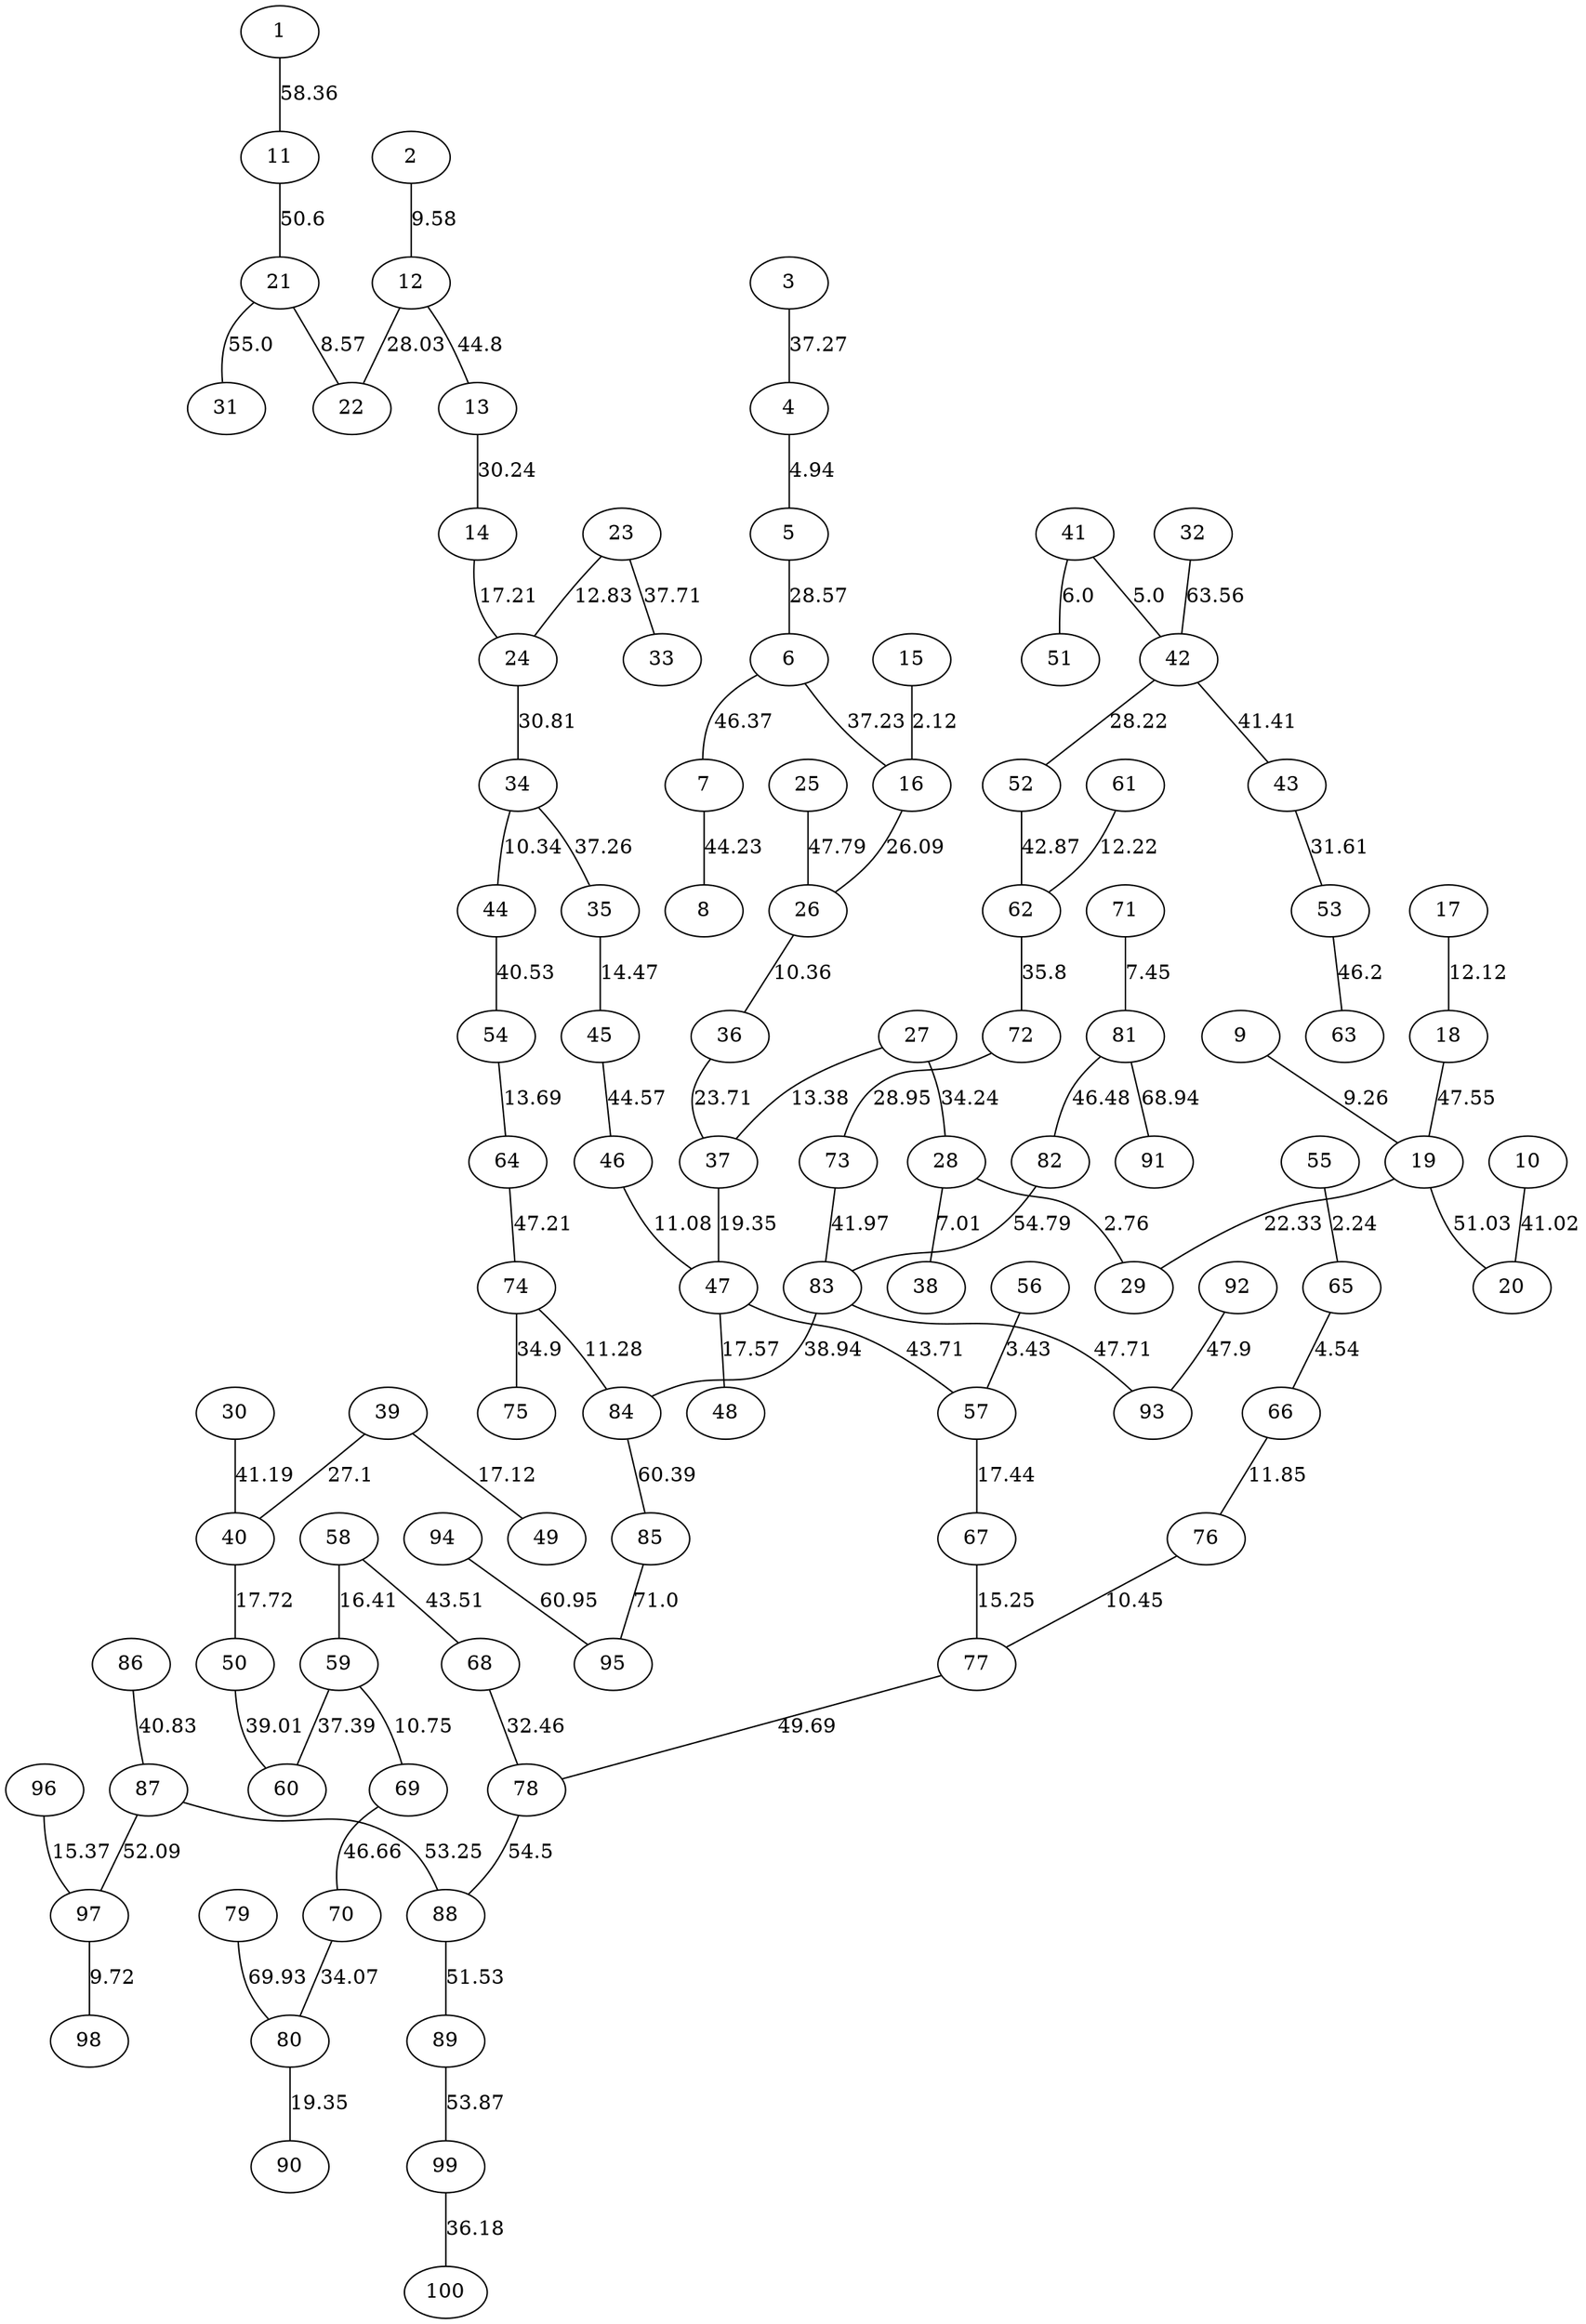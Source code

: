 graph x {
92 -- 93[label=47.9];
83 -- 93[label=47.71];
83 -- 84[label=38.94];
74 -- 84[label=11.28];
74 -- 75[label=34.9];
73 -- 83[label=41.97];
72 -- 73[label=28.95];
62 -- 72[label=35.8];
61 -- 62[label=12.22];
52 -- 62[label=42.87];
42 -- 52[label=28.22];
41 -- 42[label=5.0];
41 -- 51[label=6.0];
42 -- 43[label=41.41];
43 -- 53[label=31.61];
53 -- 63[label=46.2];
64 -- 74[label=47.21];
54 -- 64[label=13.69];
44 -- 54[label=40.53];
34 -- 44[label=10.34];
24 -- 34[label=30.81];
23 -- 24[label=12.83];
14 -- 24[label=17.21];
13 -- 14[label=30.24];
34 -- 35[label=37.26];
35 -- 45[label=14.47];
23 -- 33[label=37.71];
45 -- 46[label=44.57];
46 -- 47[label=11.08];
47 -- 48[label=17.57];
37 -- 47[label=19.35];
27 -- 37[label=13.38];
36 -- 37[label=23.71];
26 -- 36[label=10.36];
16 -- 26[label=26.09];
15 -- 16[label=2.12];
27 -- 28[label=34.24];
28 -- 29[label=2.76];
28 -- 38[label=7.01];
19 -- 29[label=22.33];
9 -- 19[label=9.26];
6 -- 16[label=37.23];
5 -- 6[label=28.57];
4 -- 5[label=4.94];
3 -- 4[label=37.27];
47 -- 57[label=43.71];
56 -- 57[label=3.43];
57 -- 67[label=17.44];
67 -- 77[label=15.25];
76 -- 77[label=10.45];
66 -- 76[label=11.85];
65 -- 66[label=4.54];
55 -- 65[label=2.24];
12 -- 13[label=44.8];
2 -- 12[label=9.58];
12 -- 22[label=28.03];
21 -- 22[label=8.57];
6 -- 7[label=46.37];
7 -- 8[label=44.23];
18 -- 19[label=47.55];
17 -- 18[label=12.12];
25 -- 26[label=47.79];
77 -- 78[label=49.69];
68 -- 78[label=32.46];
58 -- 68[label=43.51];
58 -- 59[label=16.41];
59 -- 69[label=10.75];
59 -- 60[label=37.39];
50 -- 60[label=39.01];
40 -- 50[label=17.72];
39 -- 40[label=27.1];
39 -- 49[label=17.12];
30 -- 40[label=41.19];
69 -- 70[label=46.66];
70 -- 80[label=34.07];
80 -- 90[label=19.35];
11 -- 21[label=50.6];
19 -- 20[label=51.03];
10 -- 20[label=41.02];
78 -- 88[label=54.5];
88 -- 89[label=51.53];
87 -- 88[label=53.25];
86 -- 87[label=40.83];
87 -- 97[label=52.09];
97 -- 98[label=9.72];
96 -- 97[label=15.37];
89 -- 99[label=53.87];
99 -- 100[label=36.18];
82 -- 83[label=54.79];
81 -- 82[label=46.48];
71 -- 81[label=7.45];
21 -- 31[label=55.0];
1 -- 11[label=58.36];
84 -- 85[label=60.39];
32 -- 42[label=63.56];
81 -- 91[label=68.94];
79 -- 80[label=69.93];
85 -- 95[label=71.0];
94 -- 95[label=60.95];
}